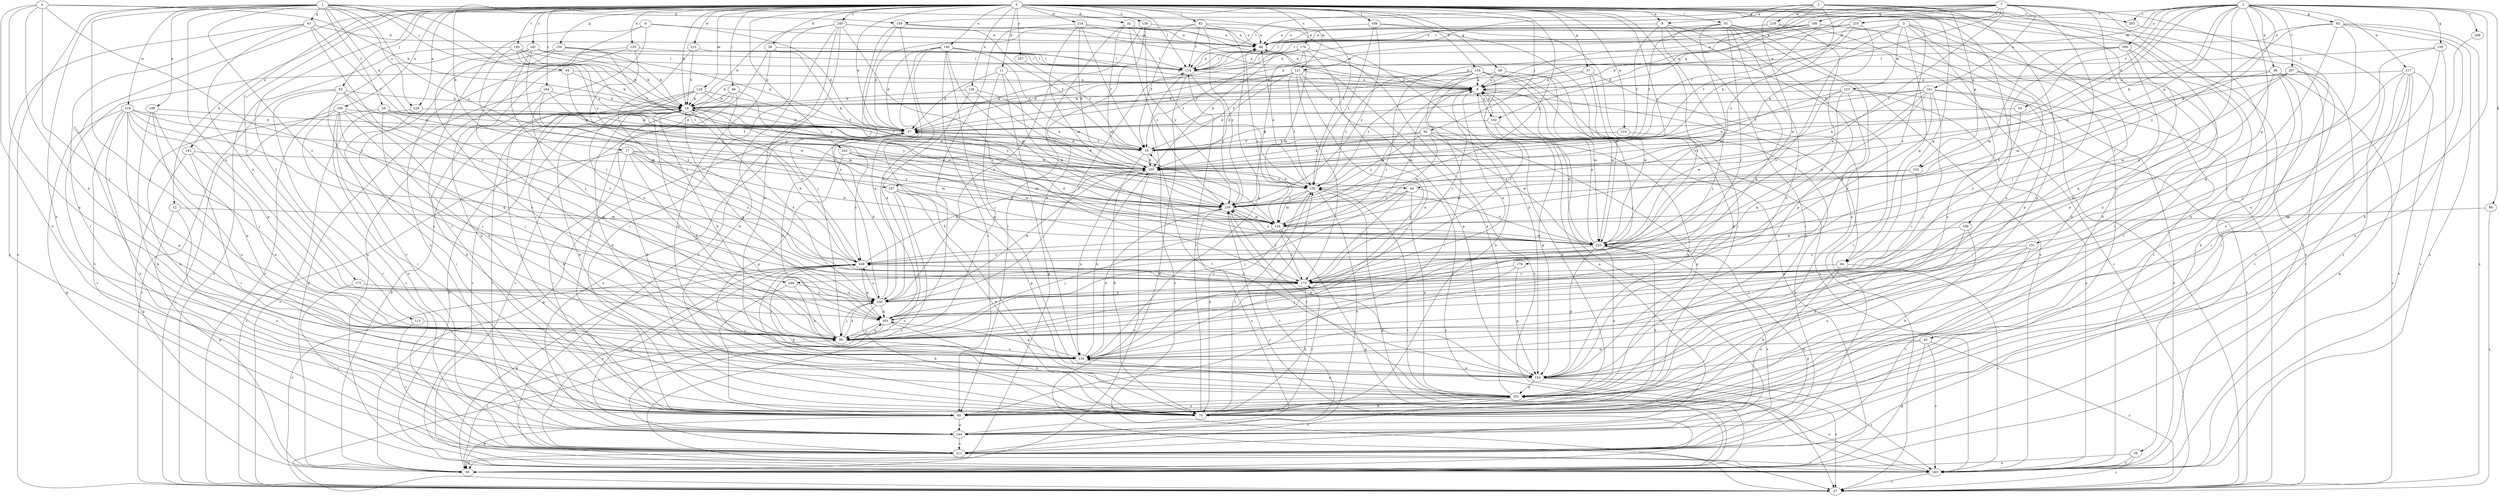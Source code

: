 strict digraph  {
0;
1;
2;
3;
4;
5;
6;
7;
8;
9;
11;
12;
17;
18;
27;
32;
36;
37;
39;
44;
45;
46;
50;
53;
55;
57;
58;
61;
62;
64;
65;
75;
81;
82;
85;
86;
92;
93;
94;
95;
98;
99;
105;
108;
113;
114;
119;
121;
123;
124;
125;
126;
133;
134;
139;
140;
143;
144;
150;
151;
152;
154;
155;
159;
160;
161;
162;
163;
166;
172;
173;
174;
179;
181;
183;
184;
190;
192;
195;
199;
200;
201;
203;
206;
207;
210;
211;
213;
214;
215;
216;
217;
218;
220;
229;
230;
237;
239;
240;
242;
247;
248;
249;
0 -> 8  [label=a];
0 -> 11  [label=b];
0 -> 12  [label=b];
0 -> 17  [label=b];
0 -> 18  [label=b];
0 -> 27  [label=c];
0 -> 32  [label=d];
0 -> 36  [label=d];
0 -> 37  [label=d];
0 -> 39  [label=e];
0 -> 57  [label=g];
0 -> 58  [label=g];
0 -> 75  [label=h];
0 -> 81  [label=i];
0 -> 82  [label=i];
0 -> 85  [label=i];
0 -> 86  [label=j];
0 -> 92  [label=j];
0 -> 93  [label=j];
0 -> 108  [label=l];
0 -> 113  [label=l];
0 -> 114  [label=l];
0 -> 119  [label=m];
0 -> 125  [label=n];
0 -> 126  [label=n];
0 -> 133  [label=n];
0 -> 139  [label=o];
0 -> 140  [label=o];
0 -> 143  [label=o];
0 -> 150  [label=p];
0 -> 166  [label=r];
0 -> 172  [label=r];
0 -> 173  [label=r];
0 -> 174  [label=s];
0 -> 179  [label=s];
0 -> 181  [label=s];
0 -> 183  [label=s];
0 -> 184  [label=t];
0 -> 190  [label=t];
0 -> 192  [label=t];
0 -> 195  [label=u];
0 -> 203  [label=v];
0 -> 213  [label=w];
0 -> 214  [label=w];
0 -> 215  [label=w];
0 -> 229  [label=x];
0 -> 237  [label=y];
0 -> 239  [label=y];
0 -> 240  [label=z];
0 -> 242  [label=z];
0 -> 247  [label=z];
1 -> 27  [label=c];
1 -> 37  [label=d];
1 -> 44  [label=e];
1 -> 50  [label=f];
1 -> 61  [label=g];
1 -> 75  [label=h];
1 -> 94  [label=j];
1 -> 95  [label=j];
1 -> 121  [label=m];
1 -> 199  [label=u];
1 -> 216  [label=w];
1 -> 229  [label=x];
1 -> 230  [label=x];
1 -> 239  [label=y];
1 -> 247  [label=z];
1 -> 248  [label=z];
2 -> 37  [label=d];
2 -> 44  [label=e];
2 -> 53  [label=f];
2 -> 55  [label=f];
2 -> 62  [label=g];
2 -> 75  [label=h];
2 -> 98  [label=k];
2 -> 99  [label=k];
2 -> 105  [label=k];
2 -> 121  [label=m];
2 -> 151  [label=p];
2 -> 152  [label=p];
2 -> 155  [label=q];
2 -> 200  [label=u];
2 -> 203  [label=v];
2 -> 206  [label=v];
2 -> 207  [label=v];
2 -> 210  [label=v];
2 -> 217  [label=w];
2 -> 230  [label=x];
3 -> 8  [label=a];
3 -> 18  [label=b];
3 -> 37  [label=d];
3 -> 64  [label=g];
3 -> 75  [label=h];
3 -> 114  [label=l];
3 -> 152  [label=p];
3 -> 154  [label=p];
3 -> 201  [label=u];
3 -> 218  [label=w];
3 -> 220  [label=w];
3 -> 239  [label=y];
4 -> 18  [label=b];
4 -> 95  [label=j];
4 -> 134  [label=n];
4 -> 144  [label=o];
4 -> 159  [label=q];
4 -> 173  [label=r];
4 -> 201  [label=u];
5 -> 9  [label=a];
5 -> 27  [label=c];
5 -> 45  [label=e];
5 -> 46  [label=e];
5 -> 64  [label=g];
5 -> 123  [label=m];
5 -> 183  [label=s];
5 -> 201  [label=u];
5 -> 248  [label=z];
6 -> 37  [label=d];
6 -> 46  [label=e];
6 -> 85  [label=i];
6 -> 95  [label=j];
6 -> 183  [label=s];
7 -> 9  [label=a];
7 -> 55  [label=f];
7 -> 75  [label=h];
7 -> 95  [label=j];
7 -> 105  [label=k];
7 -> 114  [label=l];
7 -> 144  [label=o];
7 -> 159  [label=q];
7 -> 160  [label=q];
7 -> 161  [label=q];
7 -> 162  [label=q];
7 -> 173  [label=r];
7 -> 192  [label=t];
7 -> 210  [label=v];
8 -> 46  [label=e];
8 -> 55  [label=f];
8 -> 85  [label=i];
8 -> 95  [label=j];
8 -> 154  [label=p];
8 -> 211  [label=v];
9 -> 18  [label=b];
9 -> 64  [label=g];
9 -> 124  [label=m];
9 -> 162  [label=q];
9 -> 173  [label=r];
9 -> 211  [label=v];
11 -> 9  [label=a];
11 -> 37  [label=d];
11 -> 65  [label=g];
11 -> 95  [label=j];
11 -> 220  [label=w];
12 -> 65  [label=g];
12 -> 124  [label=m];
12 -> 144  [label=o];
17 -> 27  [label=c];
17 -> 85  [label=i];
17 -> 105  [label=k];
17 -> 124  [label=m];
17 -> 163  [label=q];
17 -> 220  [label=w];
17 -> 239  [label=y];
17 -> 249  [label=z];
18 -> 37  [label=d];
18 -> 55  [label=f];
18 -> 95  [label=j];
18 -> 105  [label=k];
18 -> 163  [label=q];
18 -> 211  [label=v];
18 -> 230  [label=x];
32 -> 9  [label=a];
32 -> 46  [label=e];
32 -> 85  [label=i];
32 -> 124  [label=m];
32 -> 192  [label=t];
32 -> 239  [label=y];
36 -> 85  [label=i];
36 -> 105  [label=k];
36 -> 114  [label=l];
36 -> 201  [label=u];
37 -> 55  [label=f];
37 -> 65  [label=g];
37 -> 144  [label=o];
39 -> 27  [label=c];
39 -> 65  [label=g];
39 -> 183  [label=s];
44 -> 95  [label=j];
44 -> 173  [label=r];
44 -> 183  [label=s];
44 -> 201  [label=u];
44 -> 239  [label=y];
45 -> 27  [label=c];
45 -> 65  [label=g];
45 -> 134  [label=n];
45 -> 154  [label=p];
45 -> 183  [label=s];
46 -> 114  [label=l];
50 -> 37  [label=d];
50 -> 55  [label=f];
50 -> 75  [label=h];
50 -> 95  [label=j];
50 -> 239  [label=y];
53 -> 37  [label=d];
53 -> 249  [label=z];
55 -> 37  [label=d];
55 -> 75  [label=h];
55 -> 105  [label=k];
57 -> 9  [label=a];
57 -> 27  [label=c];
57 -> 37  [label=d];
57 -> 154  [label=p];
57 -> 220  [label=w];
58 -> 9  [label=a];
58 -> 95  [label=j];
58 -> 192  [label=t];
58 -> 220  [label=w];
61 -> 46  [label=e];
61 -> 55  [label=f];
61 -> 85  [label=i];
61 -> 173  [label=r];
61 -> 183  [label=s];
61 -> 230  [label=x];
62 -> 27  [label=c];
62 -> 46  [label=e];
62 -> 95  [label=j];
62 -> 144  [label=o];
62 -> 163  [label=q];
62 -> 183  [label=s];
62 -> 239  [label=y];
64 -> 75  [label=h];
64 -> 144  [label=o];
64 -> 173  [label=r];
64 -> 183  [label=s];
65 -> 18  [label=b];
65 -> 95  [label=j];
65 -> 192  [label=t];
65 -> 239  [label=y];
75 -> 18  [label=b];
75 -> 114  [label=l];
75 -> 173  [label=r];
75 -> 192  [label=t];
81 -> 27  [label=c];
81 -> 46  [label=e];
81 -> 55  [label=f];
81 -> 134  [label=n];
81 -> 163  [label=q];
81 -> 173  [label=r];
81 -> 183  [label=s];
81 -> 201  [label=u];
81 -> 220  [label=w];
82 -> 37  [label=d];
82 -> 46  [label=e];
82 -> 55  [label=f];
82 -> 114  [label=l];
82 -> 134  [label=n];
82 -> 154  [label=p];
82 -> 239  [label=y];
85 -> 9  [label=a];
85 -> 65  [label=g];
85 -> 144  [label=o];
85 -> 201  [label=u];
86 -> 18  [label=b];
86 -> 75  [label=h];
86 -> 124  [label=m];
86 -> 183  [label=s];
86 -> 249  [label=z];
92 -> 55  [label=f];
92 -> 105  [label=k];
92 -> 124  [label=m];
92 -> 154  [label=p];
92 -> 201  [label=u];
92 -> 220  [label=w];
92 -> 239  [label=y];
93 -> 18  [label=b];
93 -> 27  [label=c];
93 -> 134  [label=n];
93 -> 163  [label=q];
93 -> 173  [label=r];
93 -> 211  [label=v];
94 -> 9  [label=a];
94 -> 18  [label=b];
94 -> 211  [label=v];
94 -> 239  [label=y];
95 -> 18  [label=b];
95 -> 37  [label=d];
95 -> 134  [label=n];
95 -> 163  [label=q];
95 -> 230  [label=x];
98 -> 9  [label=a];
98 -> 27  [label=c];
98 -> 75  [label=h];
98 -> 85  [label=i];
98 -> 124  [label=m];
98 -> 163  [label=q];
99 -> 27  [label=c];
99 -> 124  [label=m];
105 -> 27  [label=c];
105 -> 37  [label=d];
105 -> 134  [label=n];
105 -> 192  [label=t];
108 -> 46  [label=e];
108 -> 85  [label=i];
108 -> 192  [label=t];
108 -> 220  [label=w];
108 -> 239  [label=y];
113 -> 95  [label=j];
113 -> 211  [label=v];
114 -> 9  [label=a];
114 -> 27  [label=c];
114 -> 46  [label=e];
114 -> 65  [label=g];
114 -> 239  [label=y];
119 -> 18  [label=b];
119 -> 55  [label=f];
119 -> 85  [label=i];
119 -> 183  [label=s];
119 -> 230  [label=x];
119 -> 239  [label=y];
121 -> 9  [label=a];
121 -> 18  [label=b];
121 -> 37  [label=d];
121 -> 55  [label=f];
121 -> 105  [label=k];
121 -> 134  [label=n];
121 -> 154  [label=p];
121 -> 173  [label=r];
121 -> 192  [label=t];
123 -> 18  [label=b];
123 -> 27  [label=c];
123 -> 105  [label=k];
123 -> 154  [label=p];
123 -> 163  [label=q];
123 -> 183  [label=s];
123 -> 220  [label=w];
124 -> 9  [label=a];
124 -> 46  [label=e];
124 -> 65  [label=g];
124 -> 95  [label=j];
124 -> 173  [label=r];
124 -> 220  [label=w];
125 -> 75  [label=h];
125 -> 114  [label=l];
125 -> 144  [label=o];
125 -> 220  [label=w];
126 -> 18  [label=b];
126 -> 105  [label=k];
126 -> 192  [label=t];
126 -> 230  [label=x];
133 -> 9  [label=a];
133 -> 37  [label=d];
133 -> 65  [label=g];
133 -> 75  [label=h];
133 -> 85  [label=i];
133 -> 173  [label=r];
133 -> 183  [label=s];
133 -> 192  [label=t];
133 -> 220  [label=w];
133 -> 249  [label=z];
134 -> 105  [label=k];
134 -> 154  [label=p];
134 -> 163  [label=q];
134 -> 249  [label=z];
139 -> 46  [label=e];
139 -> 134  [label=n];
139 -> 230  [label=x];
139 -> 239  [label=y];
140 -> 9  [label=a];
140 -> 37  [label=d];
140 -> 55  [label=f];
140 -> 85  [label=i];
140 -> 114  [label=l];
140 -> 124  [label=m];
140 -> 154  [label=p];
140 -> 163  [label=q];
140 -> 230  [label=x];
143 -> 65  [label=g];
143 -> 85  [label=i];
143 -> 105  [label=k];
143 -> 134  [label=n];
144 -> 9  [label=a];
144 -> 211  [label=v];
144 -> 239  [label=y];
144 -> 249  [label=z];
150 -> 18  [label=b];
150 -> 95  [label=j];
150 -> 114  [label=l];
150 -> 211  [label=v];
150 -> 239  [label=y];
151 -> 95  [label=j];
151 -> 201  [label=u];
151 -> 211  [label=v];
151 -> 249  [label=z];
152 -> 124  [label=m];
152 -> 173  [label=r];
152 -> 192  [label=t];
154 -> 18  [label=b];
154 -> 27  [label=c];
154 -> 55  [label=f];
154 -> 183  [label=s];
154 -> 201  [label=u];
155 -> 95  [label=j];
155 -> 114  [label=l];
155 -> 134  [label=n];
155 -> 183  [label=s];
159 -> 9  [label=a];
159 -> 46  [label=e];
159 -> 75  [label=h];
159 -> 95  [label=j];
159 -> 230  [label=x];
160 -> 18  [label=b];
160 -> 37  [label=d];
160 -> 46  [label=e];
160 -> 85  [label=i];
160 -> 114  [label=l];
160 -> 134  [label=n];
161 -> 18  [label=b];
161 -> 27  [label=c];
161 -> 55  [label=f];
161 -> 95  [label=j];
161 -> 105  [label=k];
161 -> 173  [label=r];
161 -> 183  [label=s];
161 -> 220  [label=w];
161 -> 239  [label=y];
162 -> 9  [label=a];
162 -> 55  [label=f];
162 -> 154  [label=p];
162 -> 220  [label=w];
163 -> 27  [label=c];
163 -> 75  [label=h];
163 -> 95  [label=j];
166 -> 75  [label=h];
166 -> 201  [label=u];
166 -> 220  [label=w];
172 -> 211  [label=v];
172 -> 230  [label=x];
173 -> 75  [label=h];
173 -> 230  [label=x];
173 -> 239  [label=y];
173 -> 249  [label=z];
174 -> 27  [label=c];
174 -> 55  [label=f];
174 -> 105  [label=k];
174 -> 114  [label=l];
174 -> 124  [label=m];
174 -> 134  [label=n];
174 -> 239  [label=y];
179 -> 95  [label=j];
179 -> 154  [label=p];
179 -> 173  [label=r];
181 -> 18  [label=b];
181 -> 27  [label=c];
181 -> 37  [label=d];
181 -> 114  [label=l];
181 -> 134  [label=n];
181 -> 173  [label=r];
181 -> 249  [label=z];
183 -> 18  [label=b];
183 -> 27  [label=c];
183 -> 201  [label=u];
184 -> 18  [label=b];
184 -> 65  [label=g];
184 -> 75  [label=h];
184 -> 124  [label=m];
184 -> 239  [label=y];
190 -> 18  [label=b];
190 -> 27  [label=c];
190 -> 55  [label=f];
190 -> 114  [label=l];
190 -> 192  [label=t];
190 -> 249  [label=z];
192 -> 46  [label=e];
192 -> 65  [label=g];
192 -> 75  [label=h];
192 -> 105  [label=k];
192 -> 124  [label=m];
192 -> 144  [label=o];
192 -> 239  [label=y];
195 -> 27  [label=c];
195 -> 37  [label=d];
195 -> 85  [label=i];
195 -> 95  [label=j];
195 -> 134  [label=n];
195 -> 144  [label=o];
195 -> 163  [label=q];
195 -> 211  [label=v];
199 -> 37  [label=d];
199 -> 75  [label=h];
199 -> 134  [label=n];
199 -> 201  [label=u];
200 -> 85  [label=i];
200 -> 114  [label=l];
200 -> 124  [label=m];
200 -> 134  [label=n];
200 -> 163  [label=q];
200 -> 249  [label=z];
201 -> 18  [label=b];
201 -> 46  [label=e];
201 -> 75  [label=h];
201 -> 85  [label=i];
201 -> 134  [label=n];
201 -> 211  [label=v];
201 -> 239  [label=y];
203 -> 183  [label=s];
206 -> 201  [label=u];
207 -> 9  [label=a];
207 -> 85  [label=i];
207 -> 105  [label=k];
207 -> 211  [label=v];
207 -> 220  [label=w];
210 -> 9  [label=a];
210 -> 18  [label=b];
210 -> 46  [label=e];
210 -> 55  [label=f];
210 -> 105  [label=k];
211 -> 65  [label=g];
211 -> 183  [label=s];
211 -> 192  [label=t];
211 -> 220  [label=w];
211 -> 249  [label=z];
213 -> 18  [label=b];
213 -> 114  [label=l];
213 -> 173  [label=r];
214 -> 9  [label=a];
214 -> 46  [label=e];
214 -> 55  [label=f];
214 -> 105  [label=k];
214 -> 124  [label=m];
214 -> 163  [label=q];
215 -> 55  [label=f];
215 -> 211  [label=v];
216 -> 37  [label=d];
216 -> 65  [label=g];
216 -> 95  [label=j];
216 -> 105  [label=k];
216 -> 144  [label=o];
216 -> 154  [label=p];
216 -> 163  [label=q];
216 -> 173  [label=r];
216 -> 211  [label=v];
217 -> 9  [label=a];
217 -> 65  [label=g];
217 -> 85  [label=i];
217 -> 144  [label=o];
217 -> 173  [label=r];
217 -> 183  [label=s];
217 -> 211  [label=v];
218 -> 46  [label=e];
218 -> 114  [label=l];
218 -> 154  [label=p];
218 -> 220  [label=w];
220 -> 9  [label=a];
220 -> 37  [label=d];
220 -> 75  [label=h];
220 -> 154  [label=p];
220 -> 192  [label=t];
220 -> 201  [label=u];
220 -> 211  [label=v];
220 -> 239  [label=y];
220 -> 249  [label=z];
229 -> 27  [label=c];
229 -> 37  [label=d];
229 -> 85  [label=i];
230 -> 9  [label=a];
230 -> 37  [label=d];
230 -> 75  [label=h];
230 -> 95  [label=j];
230 -> 105  [label=k];
230 -> 114  [label=l];
230 -> 163  [label=q];
230 -> 249  [label=z];
237 -> 55  [label=f];
239 -> 124  [label=m];
239 -> 134  [label=n];
239 -> 154  [label=p];
240 -> 18  [label=b];
240 -> 46  [label=e];
240 -> 55  [label=f];
240 -> 75  [label=h];
240 -> 85  [label=i];
240 -> 134  [label=n];
240 -> 173  [label=r];
240 -> 183  [label=s];
242 -> 105  [label=k];
242 -> 124  [label=m];
242 -> 154  [label=p];
242 -> 220  [label=w];
242 -> 249  [label=z];
247 -> 75  [label=h];
247 -> 154  [label=p];
247 -> 183  [label=s];
247 -> 211  [label=v];
247 -> 239  [label=y];
248 -> 85  [label=i];
248 -> 134  [label=n];
248 -> 230  [label=x];
249 -> 18  [label=b];
249 -> 27  [label=c];
249 -> 65  [label=g];
249 -> 75  [label=h];
249 -> 105  [label=k];
249 -> 163  [label=q];
249 -> 173  [label=r];
}
